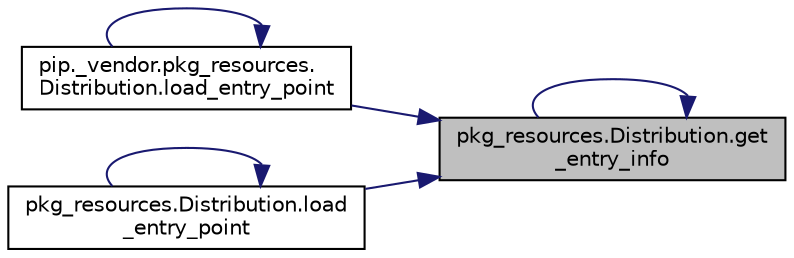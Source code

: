 digraph "pkg_resources.Distribution.get_entry_info"
{
 // LATEX_PDF_SIZE
  edge [fontname="Helvetica",fontsize="10",labelfontname="Helvetica",labelfontsize="10"];
  node [fontname="Helvetica",fontsize="10",shape=record];
  rankdir="RL";
  Node1 [label="pkg_resources.Distribution.get\l_entry_info",height=0.2,width=0.4,color="black", fillcolor="grey75", style="filled", fontcolor="black",tooltip=" "];
  Node1 -> Node1 [dir="back",color="midnightblue",fontsize="10",style="solid",fontname="Helvetica"];
  Node1 -> Node2 [dir="back",color="midnightblue",fontsize="10",style="solid",fontname="Helvetica"];
  Node2 [label="pip._vendor.pkg_resources.\lDistribution.load_entry_point",height=0.2,width=0.4,color="black", fillcolor="white", style="filled",URL="$d0/ddb/classpip_1_1__vendor_1_1pkg__resources_1_1_distribution.html#a263ed52645359c1a003f0f8b0bfd666f",tooltip=" "];
  Node2 -> Node2 [dir="back",color="midnightblue",fontsize="10",style="solid",fontname="Helvetica"];
  Node1 -> Node3 [dir="back",color="midnightblue",fontsize="10",style="solid",fontname="Helvetica"];
  Node3 [label="pkg_resources.Distribution.load\l_entry_point",height=0.2,width=0.4,color="black", fillcolor="white", style="filled",URL="$d8/d25/classpkg__resources_1_1_distribution.html#a2a3097439745646ac5be811f39c2aca8",tooltip=" "];
  Node3 -> Node3 [dir="back",color="midnightblue",fontsize="10",style="solid",fontname="Helvetica"];
}

